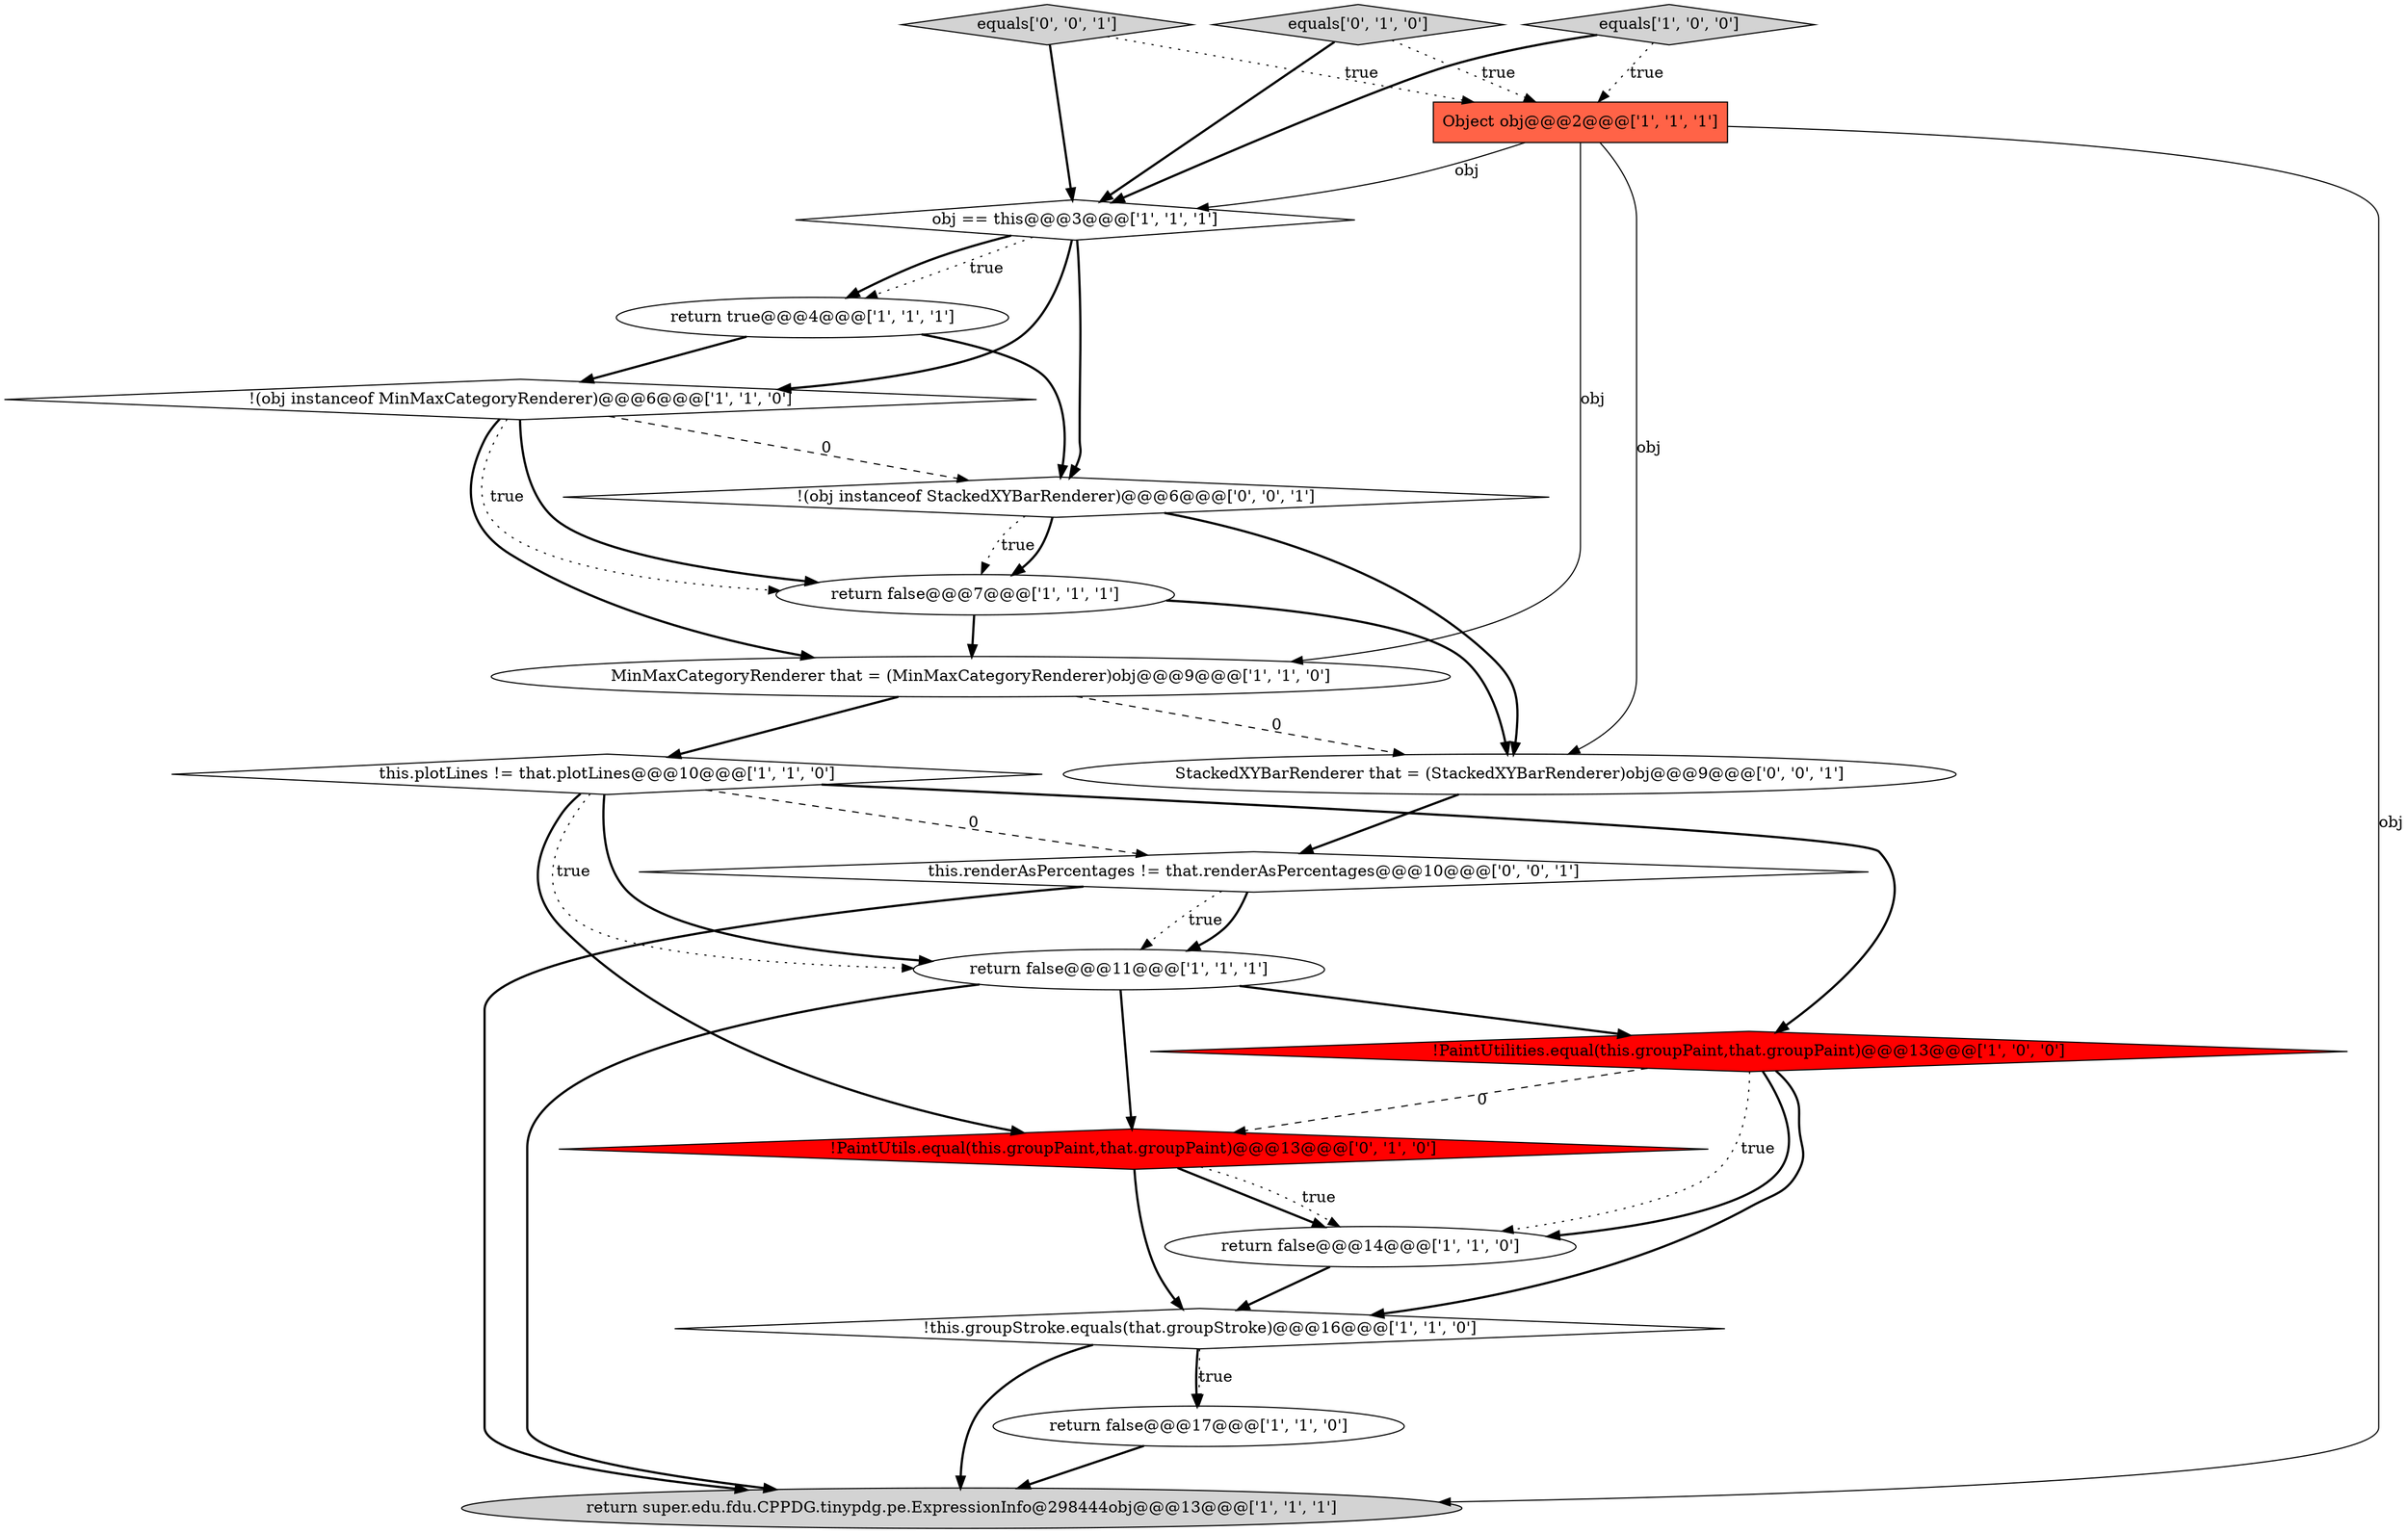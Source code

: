 digraph {
16 [style = filled, label = "!(obj instanceof StackedXYBarRenderer)@@@6@@@['0', '0', '1']", fillcolor = white, shape = diamond image = "AAA0AAABBB3BBB"];
3 [style = filled, label = "this.plotLines != that.plotLines@@@10@@@['1', '1', '0']", fillcolor = white, shape = diamond image = "AAA0AAABBB1BBB"];
19 [style = filled, label = "this.renderAsPercentages != that.renderAsPercentages@@@10@@@['0', '0', '1']", fillcolor = white, shape = diamond image = "AAA0AAABBB3BBB"];
5 [style = filled, label = "return super.edu.fdu.CPPDG.tinypdg.pe.ExpressionInfo@298444obj@@@13@@@['1', '1', '1']", fillcolor = lightgray, shape = ellipse image = "AAA0AAABBB1BBB"];
12 [style = filled, label = "!(obj instanceof MinMaxCategoryRenderer)@@@6@@@['1', '1', '0']", fillcolor = white, shape = diamond image = "AAA0AAABBB1BBB"];
2 [style = filled, label = "!this.groupStroke.equals(that.groupStroke)@@@16@@@['1', '1', '0']", fillcolor = white, shape = diamond image = "AAA0AAABBB1BBB"];
1 [style = filled, label = "return false@@@17@@@['1', '1', '0']", fillcolor = white, shape = ellipse image = "AAA0AAABBB1BBB"];
6 [style = filled, label = "return false@@@14@@@['1', '1', '0']", fillcolor = white, shape = ellipse image = "AAA0AAABBB1BBB"];
8 [style = filled, label = "Object obj@@@2@@@['1', '1', '1']", fillcolor = tomato, shape = box image = "AAA0AAABBB1BBB"];
4 [style = filled, label = "!PaintUtilities.equal(this.groupPaint,that.groupPaint)@@@13@@@['1', '0', '0']", fillcolor = red, shape = diamond image = "AAA1AAABBB1BBB"];
0 [style = filled, label = "return true@@@4@@@['1', '1', '1']", fillcolor = white, shape = ellipse image = "AAA0AAABBB1BBB"];
7 [style = filled, label = "obj == this@@@3@@@['1', '1', '1']", fillcolor = white, shape = diamond image = "AAA0AAABBB1BBB"];
9 [style = filled, label = "return false@@@7@@@['1', '1', '1']", fillcolor = white, shape = ellipse image = "AAA0AAABBB1BBB"];
11 [style = filled, label = "equals['1', '0', '0']", fillcolor = lightgray, shape = diamond image = "AAA0AAABBB1BBB"];
13 [style = filled, label = "MinMaxCategoryRenderer that = (MinMaxCategoryRenderer)obj@@@9@@@['1', '1', '0']", fillcolor = white, shape = ellipse image = "AAA0AAABBB1BBB"];
14 [style = filled, label = "equals['0', '1', '0']", fillcolor = lightgray, shape = diamond image = "AAA0AAABBB2BBB"];
17 [style = filled, label = "StackedXYBarRenderer that = (StackedXYBarRenderer)obj@@@9@@@['0', '0', '1']", fillcolor = white, shape = ellipse image = "AAA0AAABBB3BBB"];
18 [style = filled, label = "equals['0', '0', '1']", fillcolor = lightgray, shape = diamond image = "AAA0AAABBB3BBB"];
15 [style = filled, label = "!PaintUtils.equal(this.groupPaint,that.groupPaint)@@@13@@@['0', '1', '0']", fillcolor = red, shape = diamond image = "AAA1AAABBB2BBB"];
10 [style = filled, label = "return false@@@11@@@['1', '1', '1']", fillcolor = white, shape = ellipse image = "AAA0AAABBB1BBB"];
4->6 [style = dotted, label="true"];
19->10 [style = dotted, label="true"];
1->5 [style = bold, label=""];
0->16 [style = bold, label=""];
15->2 [style = bold, label=""];
16->9 [style = dotted, label="true"];
10->15 [style = bold, label=""];
8->5 [style = solid, label="obj"];
12->16 [style = dashed, label="0"];
7->12 [style = bold, label=""];
4->6 [style = bold, label=""];
2->1 [style = bold, label=""];
0->12 [style = bold, label=""];
3->10 [style = dotted, label="true"];
8->7 [style = solid, label="obj"];
13->17 [style = dashed, label="0"];
9->17 [style = bold, label=""];
19->10 [style = bold, label=""];
18->8 [style = dotted, label="true"];
7->0 [style = bold, label=""];
3->15 [style = bold, label=""];
4->2 [style = bold, label=""];
15->6 [style = bold, label=""];
16->17 [style = bold, label=""];
7->0 [style = dotted, label="true"];
12->9 [style = bold, label=""];
3->4 [style = bold, label=""];
17->19 [style = bold, label=""];
14->7 [style = bold, label=""];
3->19 [style = dashed, label="0"];
6->2 [style = bold, label=""];
8->17 [style = solid, label="obj"];
19->5 [style = bold, label=""];
12->13 [style = bold, label=""];
3->10 [style = bold, label=""];
10->5 [style = bold, label=""];
13->3 [style = bold, label=""];
2->1 [style = dotted, label="true"];
4->15 [style = dashed, label="0"];
15->6 [style = dotted, label="true"];
7->16 [style = bold, label=""];
14->8 [style = dotted, label="true"];
10->4 [style = bold, label=""];
11->8 [style = dotted, label="true"];
18->7 [style = bold, label=""];
12->9 [style = dotted, label="true"];
8->13 [style = solid, label="obj"];
16->9 [style = bold, label=""];
11->7 [style = bold, label=""];
2->5 [style = bold, label=""];
9->13 [style = bold, label=""];
}
